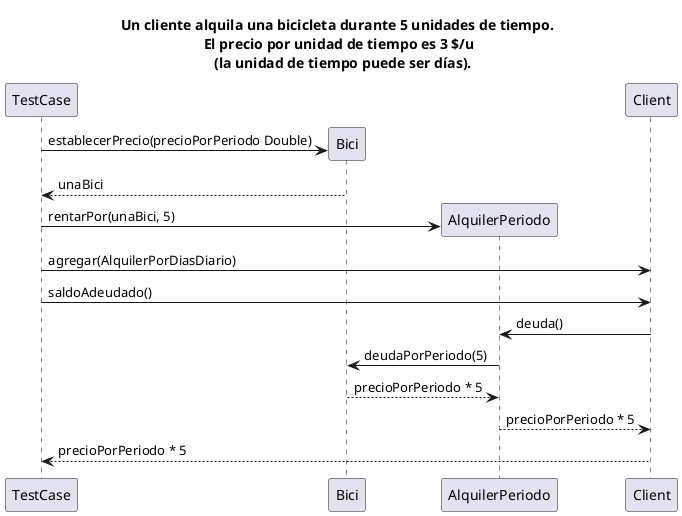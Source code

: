 @startuml

title: Un cliente alquila una bicicleta durante 5 unidades de tiempo.  \nEl precio por unidad de tiempo es 3 $/u \n (la unidad de tiempo puede ser días).

TestCase -> Bici ** : establecerPrecio(precioPorPeriodo Double)
return unaBici
TestCase -> AlquilerPeriodo ** : rentarPor(unaBici, 5)

TestCase -> Client: agregar(AlquilerPorDiasDiario)

TestCase -> Client: saldoAdeudado()

Client -> AlquilerPeriodo: deuda()

AlquilerPeriodo -> Bici: deudaPorPeriodo(5)
return precioPorPeriodo * 5

AlquilerPeriodo --> Client: precioPorPeriodo * 5
Client --> TestCase: precioPorPeriodo * 5



@enduml 
